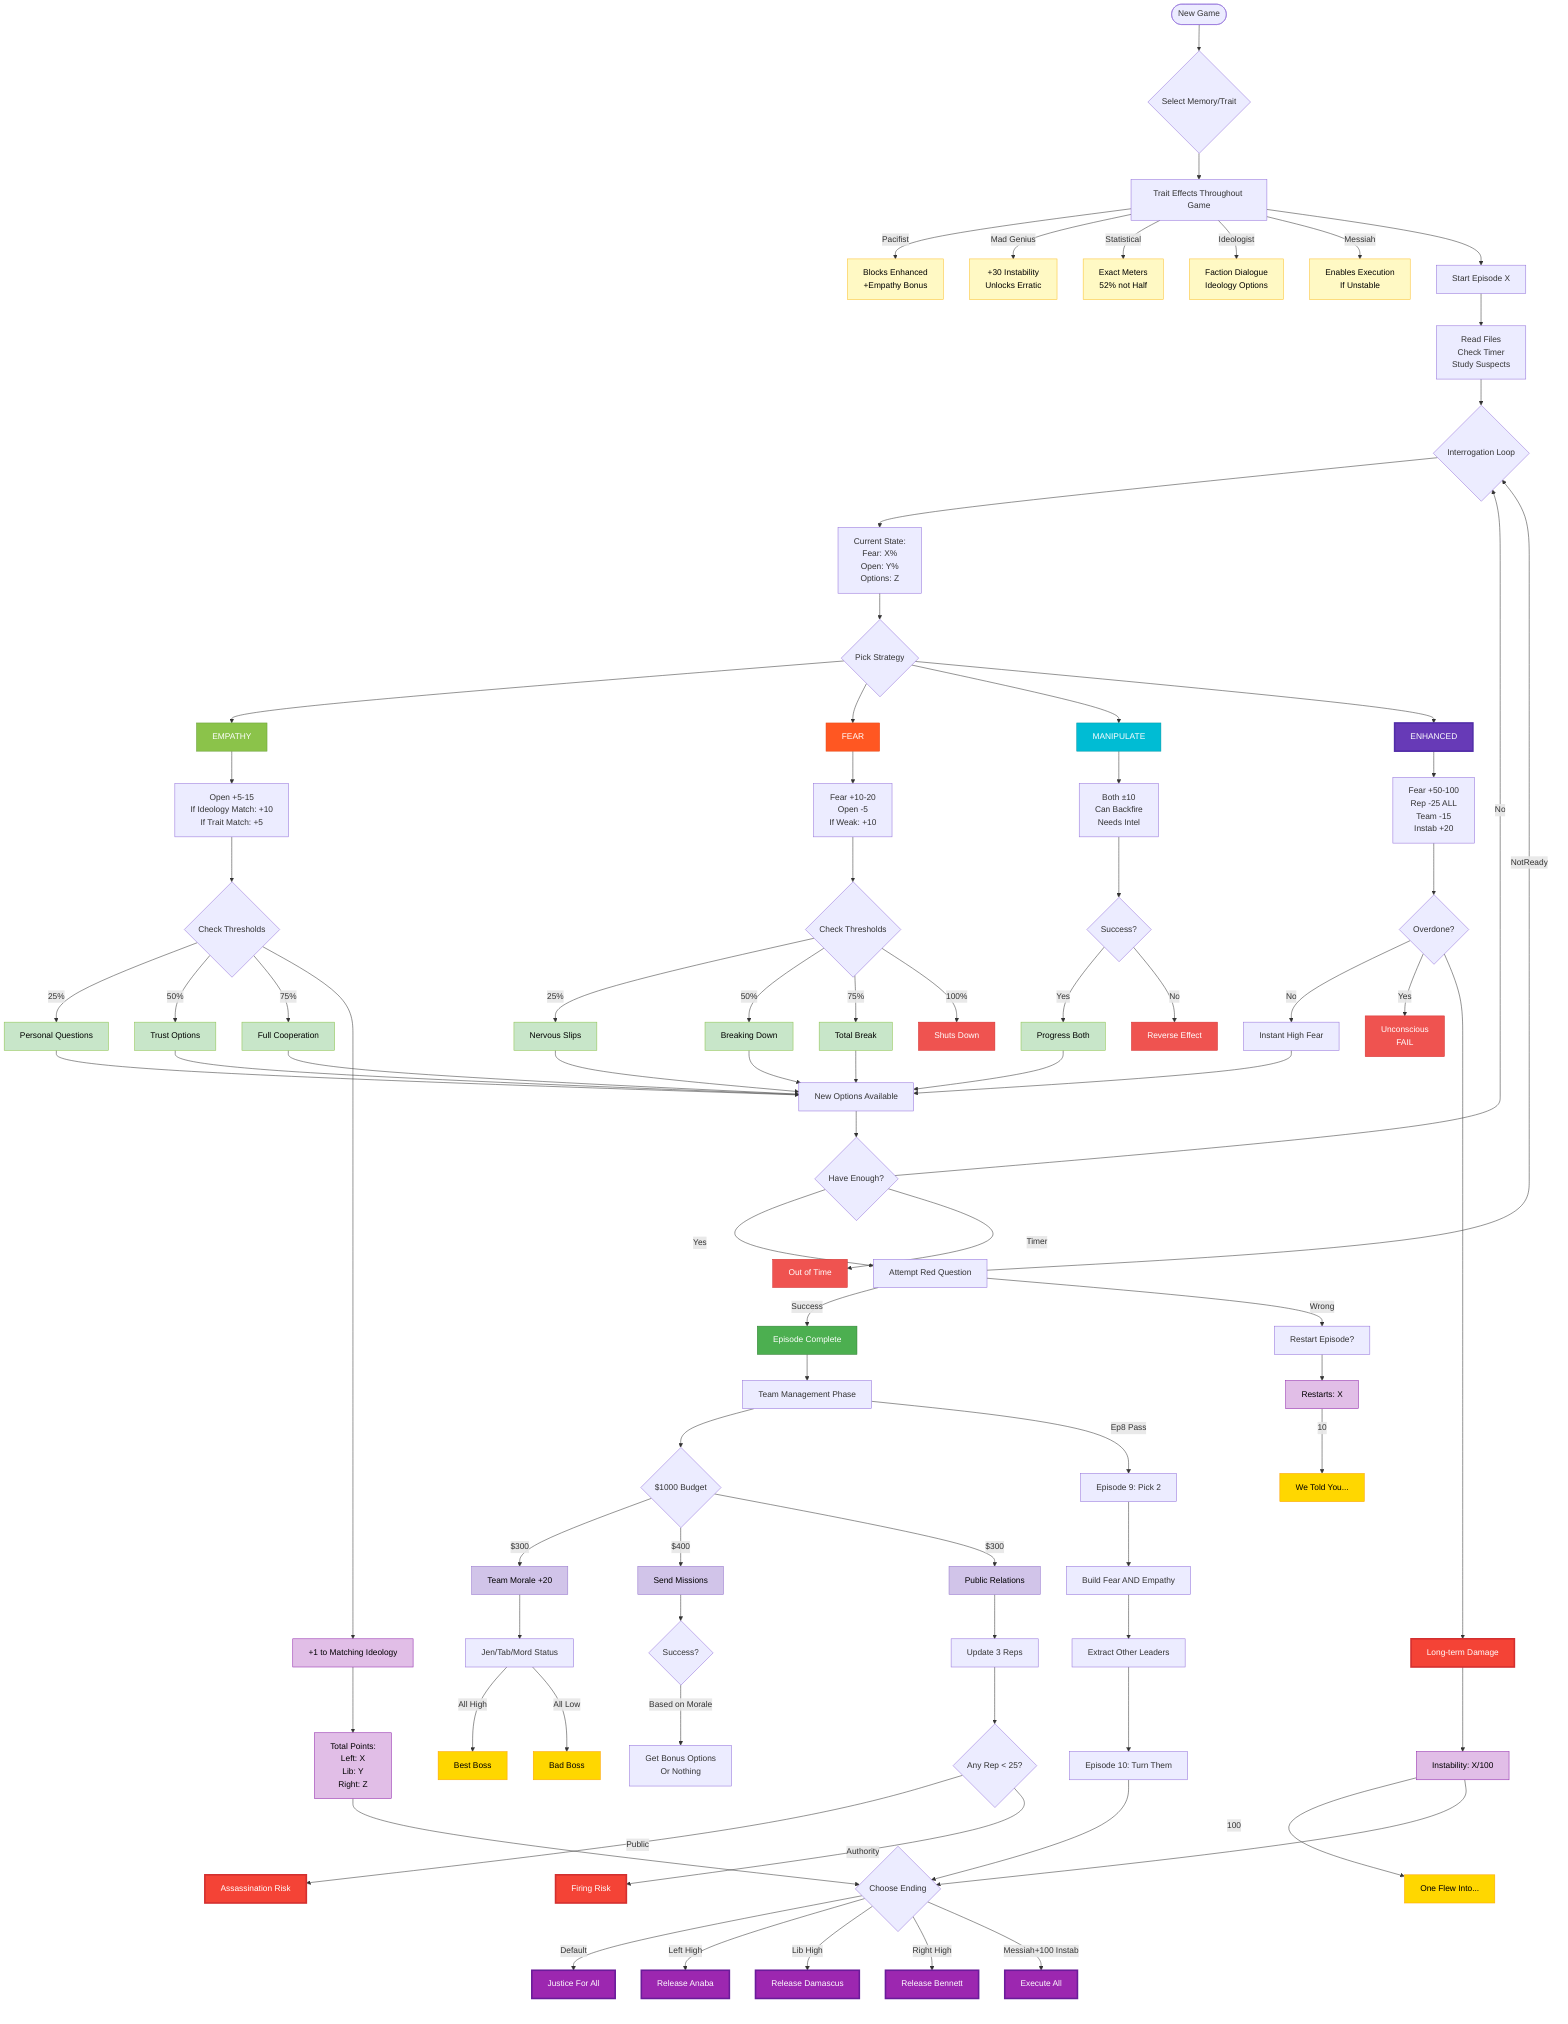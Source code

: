graph TB
    %% Character Creation
    Start([New Game]) --> Memories{Select Memory/Trait}
    Memories --> TraitEffects[Trait Effects Throughout Game]
    
    TraitEffects --> |Pacifist| NoTorture[Blocks Enhanced<br/>+Empathy Bonus]:::trait
    TraitEffects --> |Mad Genius| StartUnstable[+30 Instability<br/>Unlocks Erratic]:::trait
    TraitEffects --> |Statistical| SeeNumbers[Exact Meters<br/>52% not Half]:::trait
    TraitEffects --> |Ideologist| PoliticalTalk[Faction Dialogue<br/>Ideology Options]:::trait
    TraitEffects --> |Messiah| ExecutionPath[Enables Execution<br/>If Unstable]:::trait
    
    %% Episode Loop
    TraitEffects --> EpisodeStart[Start Episode X]
    
    EpisodeStart --> PreInterrogation[Read Files<br/>Check Timer<br/>Study Suspects]
    PreInterrogation --> CoreLoop{Interrogation Loop}
    
    CoreLoop --> ObserveState[Current State:<br/>Fear: X%<br/>Open: Y%<br/>Options: Z]
    ObserveState --> StrategyChoice{Pick Strategy}
    
    %% Four Paths with Consequences
    StrategyChoice --> Path1[EMPATHY]:::empathy
    Path1 --> E_Effects[Open +5-15<br/>If Ideology Match: +10<br/>If Trait Match: +5]
    E_Effects --> E_Threshold{Check Thresholds}
    E_Threshold -->|25%| E_Unlock1[Personal Questions]:::unlock
    E_Threshold -->|50%| E_Unlock2[Trust Options]:::unlock
    E_Threshold -->|75%| E_Unlock3[Full Cooperation]:::unlock
    E_Threshold --> IdeologyTrack1[+1 to Matching Ideology]:::hidden
    
    StrategyChoice --> Path2[FEAR]:::fear
    Path2 --> F_Effects[Fear +10-20<br/>Open -5<br/>If Weak: +10]
    F_Effects --> F_Threshold{Check Thresholds}
    F_Threshold -->|25%| F_Unlock1[Nervous Slips]:::unlock
    F_Threshold -->|50%| F_Unlock2[Breaking Down]:::unlock
    F_Threshold -->|75%| F_Unlock3[Total Break]:::unlock
    F_Threshold -->|100%| F_Fail[Shuts Down]:::failure
    
    StrategyChoice --> Path3[MANIPULATE]:::manip
    Path3 --> M_Effects[Both ±10<br/>Can Backfire<br/>Needs Intel]
    M_Effects --> M_Result{Success?}
    M_Result -->|Yes| M_Good[Progress Both]:::unlock
    M_Result -->|No| M_Bad[Reverse Effect]:::failure
    
    StrategyChoice --> Path4[ENHANCED]:::torture
    Path4 --> T_Effects[Fear +50-100<br/>Rep -25 ALL<br/>Team -15<br/>Instab +20]
    T_Effects --> T_Result{Overdone?}
    T_Result -->|No| T_Break[Instant High Fear]
    T_Result -->|Yes| T_KO[Unconscious<br/>FAIL]:::failure
    T_Result --> T_Long[Long-term Damage]:::danger
    
    %% Convergence
    E_Unlock1 & E_Unlock2 & E_Unlock3 & F_Unlock1 & F_Unlock2 & F_Unlock3 & M_Good & T_Break --> ProgressMade[New Options Available]
    
    ProgressMade --> InfoCheck{Have Enough?}
    InfoCheck -->|No| CoreLoop
    InfoCheck -->|Yes| TryConfession[Attempt Red Question]
    InfoCheck -->|Timer| TimeOut[Out of Time]:::failure
    
    TryConfession -->|Success| EpisodeWin[Episode Complete]:::success
    TryConfession -->|Wrong| RestartPrompt[Restart Episode?]
    TryConfession -->|NotReady| CoreLoop
    
    %% Between Episodes
    EpisodeWin --> Management[Team Management Phase]
    Management --> Budget{$1000 Budget}
    
    Budget -->|$300| Morale[Team Morale +20]:::team
    Budget -->|$400| Intel[Send Missions]:::team
    Budget -->|$300| PR[Public Relations]:::team
    
    Intel --> MissionCheck{Success?}
    MissionCheck -->|Based on Morale| IntelResult[Get Bonus Options<br/>Or Nothing]
    
    Morale --> TeamState[Jen/Tab/Mord Status]
    PR --> RepChange[Update 3 Reps]
    
    %% Hidden Tracking
    IdeologyTrack1 --> IdeologyTotal[Total Points:<br/>Left: X<br/>Lib: Y<br/>Right: Z]:::hidden
    T_Long --> InstabilityTotal[Instability: X/100]:::hidden
    RestartPrompt --> RestartTotal[Restarts: X]:::hidden
    
    %% End Conditions
    RepChange --> RepCheck{Any Rep < 25?}
    RepCheck -->|Public| RiskAssassin[Assassination Risk]:::danger
    RepCheck -->|Authority| RiskFired[Firing Risk]:::danger
    
    InstabilityTotal -->|100| CrazyAchieve[One Flew Into...]:::achievement
    RestartTotal -->|10| DeceivedAchieve[We Told You...]:::achievement
    
    TeamState -->|All High| BestBoss[Best Boss]:::achievement
    TeamState -->|All Low| BadBoss[Bad Boss]:::achievement
    
    %% Final Episodes
    Management -->|Ep8 Pass| FinalChoice[Episode 9: Pick 2]
    FinalChoice --> FinalLoop[Build Fear AND Empathy]
    FinalLoop --> GetNames[Extract Other Leaders]
    GetNames --> Betrayal[Episode 10: Turn Them]
    
    Betrayal --> Endings{Choose Ending}
    IdeologyTotal --> Endings
    InstabilityTotal --> Endings
    
    Endings -->|Default| End1[Justice For All]:::ending
    Endings -->|Left High| End2[Release Anaba]:::ending
    Endings -->|Lib High| End3[Release Damascus]:::ending
    Endings -->|Right High| End4[Release Bennett]:::ending
    Endings -->|Messiah+100 Instab| End5[Execute All]:::ending
    
    %% Styles
    classDef trait fill:#FFF9C4,stroke:#FBC02D,color:#000
    classDef empathy fill:#8BC34A,stroke:#689F38,color:#fff
    classDef fear fill:#FF5722,stroke:#E64A19,color:#fff
    classDef manip fill:#00BCD4,stroke:#0097A7,color:#fff
    classDef torture fill:#673AB7,stroke:#512DA8,stroke-width:3px,color:#fff
    classDef unlock fill:#C8E6C9,stroke:#8BC34A,color:#000
    classDef failure fill:#EF5350,stroke:#D32F2F,color:#fff
    classDef success fill:#4CAF50,stroke:#2E7D32,color:#fff
    classDef danger fill:#F44336,stroke:#D32F2F,stroke-width:3px,color:#fff
    classDef team fill:#D1C4E9,stroke:#9575CD,color:#000
    classDef hidden fill:#E1BEE7,stroke:#8E24AA,color:#000
    classDef achievement fill:#FFD700,stroke:#FFA000,color:#000
    classDef ending fill:#9C27B0,stroke:#6A1B9A,stroke-width:3px,color:#fff